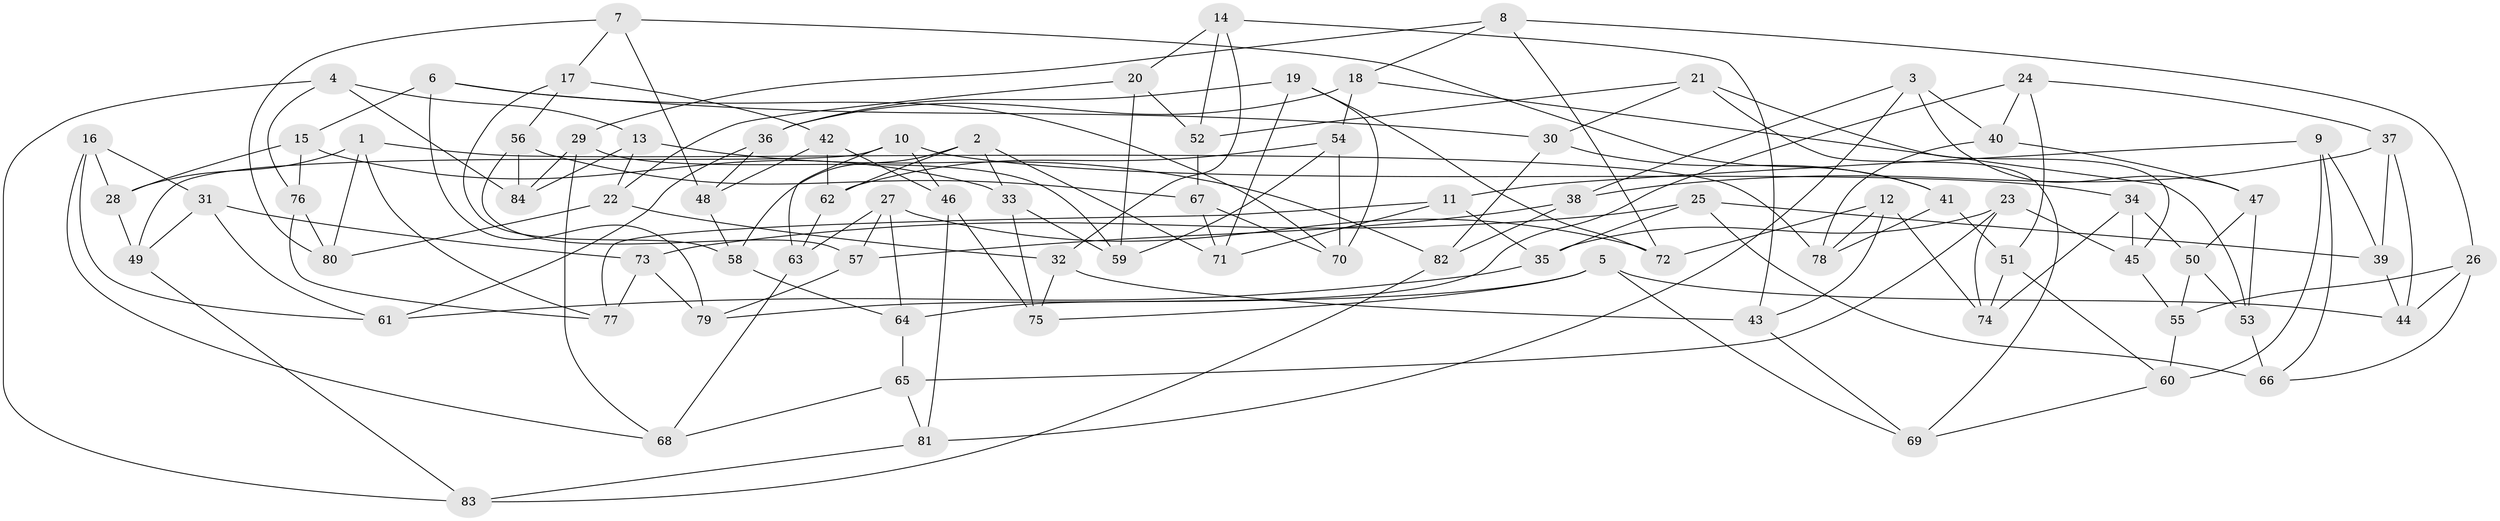 // coarse degree distribution, {6: 0.56, 5: 0.12, 4: 0.28, 3: 0.04}
// Generated by graph-tools (version 1.1) at 2025/42/03/06/25 10:42:20]
// undirected, 84 vertices, 168 edges
graph export_dot {
graph [start="1"]
  node [color=gray90,style=filled];
  1;
  2;
  3;
  4;
  5;
  6;
  7;
  8;
  9;
  10;
  11;
  12;
  13;
  14;
  15;
  16;
  17;
  18;
  19;
  20;
  21;
  22;
  23;
  24;
  25;
  26;
  27;
  28;
  29;
  30;
  31;
  32;
  33;
  34;
  35;
  36;
  37;
  38;
  39;
  40;
  41;
  42;
  43;
  44;
  45;
  46;
  47;
  48;
  49;
  50;
  51;
  52;
  53;
  54;
  55;
  56;
  57;
  58;
  59;
  60;
  61;
  62;
  63;
  64;
  65;
  66;
  67;
  68;
  69;
  70;
  71;
  72;
  73;
  74;
  75;
  76;
  77;
  78;
  79;
  80;
  81;
  82;
  83;
  84;
  1 -- 28;
  1 -- 77;
  1 -- 78;
  1 -- 80;
  2 -- 62;
  2 -- 71;
  2 -- 33;
  2 -- 58;
  3 -- 81;
  3 -- 47;
  3 -- 38;
  3 -- 40;
  4 -- 84;
  4 -- 83;
  4 -- 13;
  4 -- 76;
  5 -- 69;
  5 -- 79;
  5 -- 75;
  5 -- 44;
  6 -- 70;
  6 -- 30;
  6 -- 79;
  6 -- 15;
  7 -- 17;
  7 -- 41;
  7 -- 80;
  7 -- 48;
  8 -- 72;
  8 -- 18;
  8 -- 26;
  8 -- 29;
  9 -- 11;
  9 -- 39;
  9 -- 66;
  9 -- 60;
  10 -- 34;
  10 -- 63;
  10 -- 49;
  10 -- 46;
  11 -- 35;
  11 -- 71;
  11 -- 77;
  12 -- 72;
  12 -- 43;
  12 -- 74;
  12 -- 78;
  13 -- 22;
  13 -- 84;
  13 -- 82;
  14 -- 32;
  14 -- 20;
  14 -- 52;
  14 -- 43;
  15 -- 76;
  15 -- 28;
  15 -- 33;
  16 -- 28;
  16 -- 68;
  16 -- 61;
  16 -- 31;
  17 -- 42;
  17 -- 56;
  17 -- 58;
  18 -- 54;
  18 -- 36;
  18 -- 53;
  19 -- 71;
  19 -- 72;
  19 -- 36;
  19 -- 70;
  20 -- 59;
  20 -- 22;
  20 -- 52;
  21 -- 45;
  21 -- 30;
  21 -- 52;
  21 -- 69;
  22 -- 32;
  22 -- 80;
  23 -- 74;
  23 -- 65;
  23 -- 35;
  23 -- 45;
  24 -- 40;
  24 -- 51;
  24 -- 64;
  24 -- 37;
  25 -- 35;
  25 -- 66;
  25 -- 39;
  25 -- 73;
  26 -- 44;
  26 -- 55;
  26 -- 66;
  27 -- 63;
  27 -- 57;
  27 -- 64;
  27 -- 72;
  28 -- 49;
  29 -- 59;
  29 -- 84;
  29 -- 68;
  30 -- 41;
  30 -- 82;
  31 -- 61;
  31 -- 73;
  31 -- 49;
  32 -- 43;
  32 -- 75;
  33 -- 59;
  33 -- 75;
  34 -- 50;
  34 -- 74;
  34 -- 45;
  35 -- 61;
  36 -- 48;
  36 -- 61;
  37 -- 44;
  37 -- 39;
  37 -- 38;
  38 -- 57;
  38 -- 82;
  39 -- 44;
  40 -- 47;
  40 -- 78;
  41 -- 51;
  41 -- 78;
  42 -- 46;
  42 -- 62;
  42 -- 48;
  43 -- 69;
  45 -- 55;
  46 -- 75;
  46 -- 81;
  47 -- 50;
  47 -- 53;
  48 -- 58;
  49 -- 83;
  50 -- 55;
  50 -- 53;
  51 -- 74;
  51 -- 60;
  52 -- 67;
  53 -- 66;
  54 -- 59;
  54 -- 70;
  54 -- 62;
  55 -- 60;
  56 -- 67;
  56 -- 84;
  56 -- 57;
  57 -- 79;
  58 -- 64;
  60 -- 69;
  62 -- 63;
  63 -- 68;
  64 -- 65;
  65 -- 68;
  65 -- 81;
  67 -- 71;
  67 -- 70;
  73 -- 79;
  73 -- 77;
  76 -- 80;
  76 -- 77;
  81 -- 83;
  82 -- 83;
}
